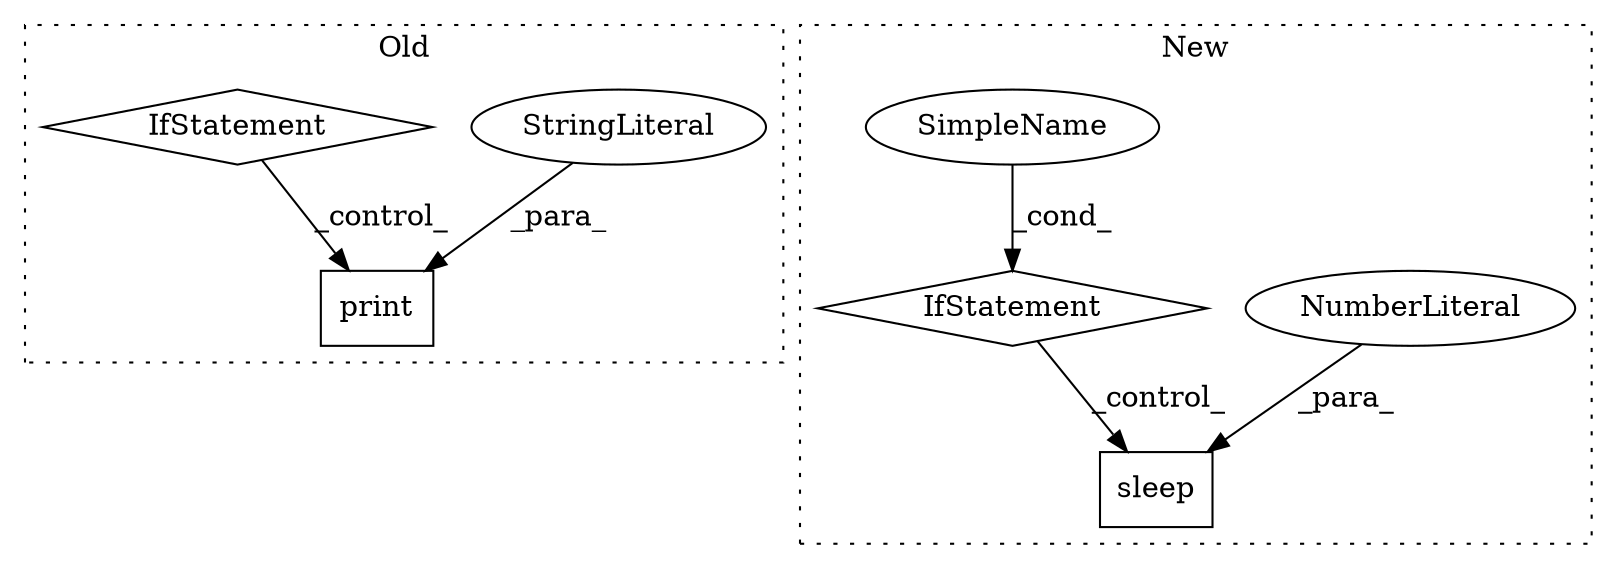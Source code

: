 digraph G {
subgraph cluster0 {
1 [label="print" a="32" s="2862,2875" l="6,1" shape="box"];
4 [label="StringLiteral" a="45" s="2868" l="7" shape="ellipse"];
5 [label="IfStatement" a="25" s="2774,2800" l="4,2" shape="diamond"];
label = "Old";
style="dotted";
}
subgraph cluster1 {
2 [label="sleep" a="32" s="3475,3482" l="6,1" shape="box"];
3 [label="NumberLiteral" a="34" s="3481" l="1" shape="ellipse"];
6 [label="IfStatement" a="25" s="3385,3411" l="4,2" shape="diamond"];
7 [label="SimpleName" a="42" s="" l="" shape="ellipse"];
label = "New";
style="dotted";
}
3 -> 2 [label="_para_"];
4 -> 1 [label="_para_"];
5 -> 1 [label="_control_"];
6 -> 2 [label="_control_"];
7 -> 6 [label="_cond_"];
}